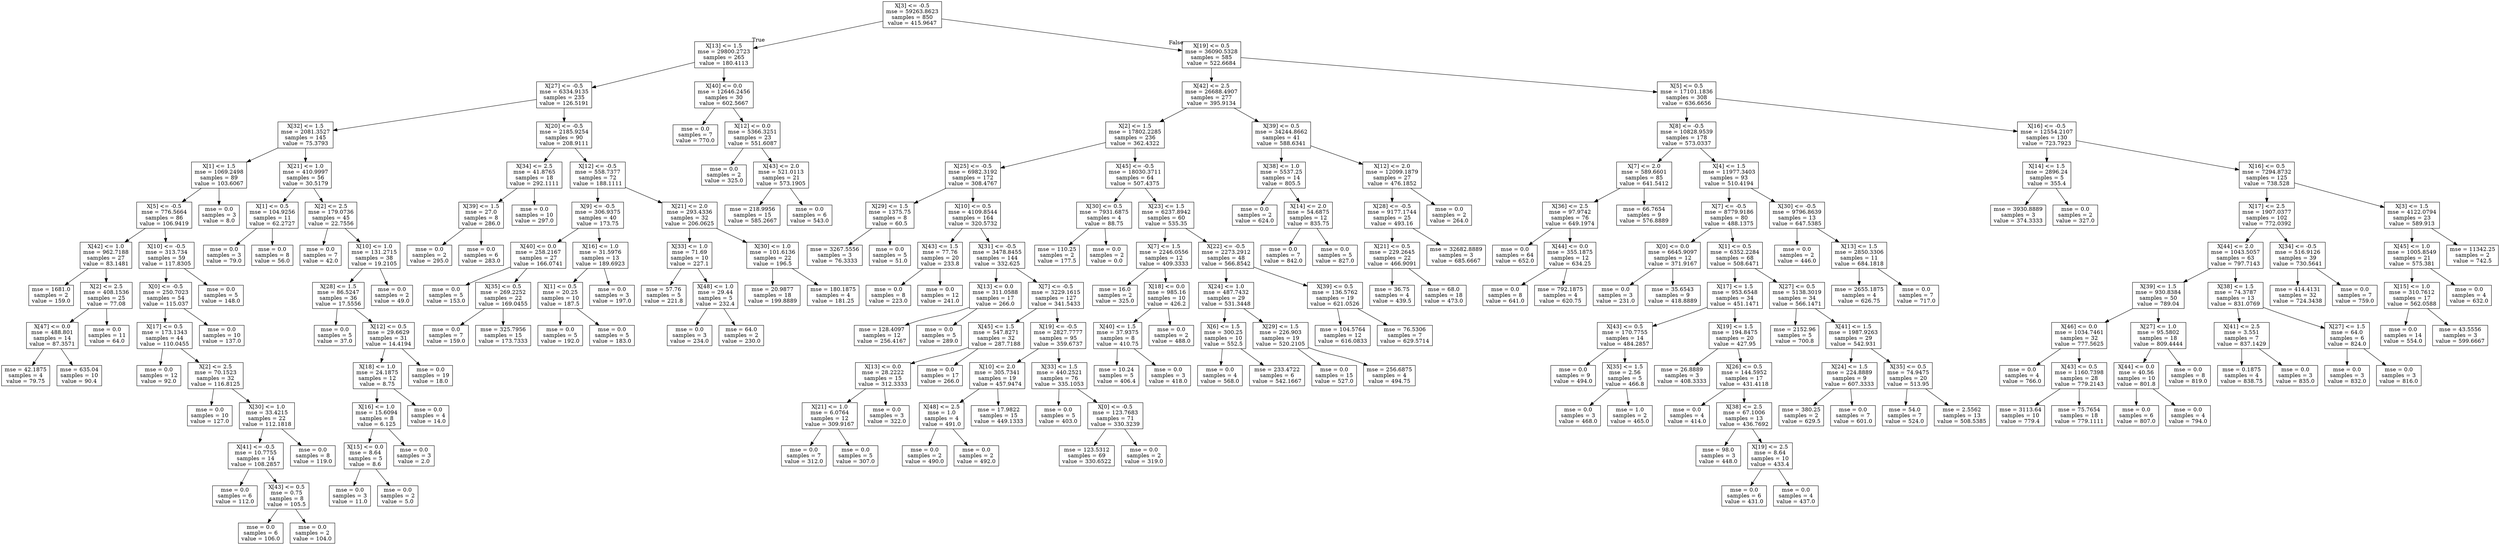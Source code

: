 digraph Tree {
node [shape=box] ;
0 [label="X[3] <= -0.5\nmse = 59263.8623\nsamples = 850\nvalue = 415.9647"] ;
1 [label="X[13] <= 1.5\nmse = 29800.2723\nsamples = 265\nvalue = 180.4113"] ;
0 -> 1 [labeldistance=2.5, labelangle=45, headlabel="True"] ;
2 [label="X[27] <= -0.5\nmse = 6334.9135\nsamples = 235\nvalue = 126.5191"] ;
1 -> 2 ;
3 [label="X[32] <= 1.5\nmse = 2081.3527\nsamples = 145\nvalue = 75.3793"] ;
2 -> 3 ;
4 [label="X[1] <= 1.5\nmse = 1069.2498\nsamples = 89\nvalue = 103.6067"] ;
3 -> 4 ;
5 [label="X[5] <= -0.5\nmse = 776.5664\nsamples = 86\nvalue = 106.9419"] ;
4 -> 5 ;
6 [label="X[42] <= 1.0\nmse = 962.7188\nsamples = 27\nvalue = 83.1481"] ;
5 -> 6 ;
7 [label="mse = 1681.0\nsamples = 2\nvalue = 159.0"] ;
6 -> 7 ;
8 [label="X[2] <= 2.5\nmse = 408.1536\nsamples = 25\nvalue = 77.08"] ;
6 -> 8 ;
9 [label="X[47] <= 0.0\nmse = 488.801\nsamples = 14\nvalue = 87.3571"] ;
8 -> 9 ;
10 [label="mse = 42.1875\nsamples = 4\nvalue = 79.75"] ;
9 -> 10 ;
11 [label="mse = 635.04\nsamples = 10\nvalue = 90.4"] ;
9 -> 11 ;
12 [label="mse = 0.0\nsamples = 11\nvalue = 64.0"] ;
8 -> 12 ;
13 [label="X[10] <= -0.5\nmse = 313.734\nsamples = 59\nvalue = 117.8305"] ;
5 -> 13 ;
14 [label="X[0] <= -0.5\nmse = 250.7023\nsamples = 54\nvalue = 115.037"] ;
13 -> 14 ;
15 [label="X[17] <= 0.5\nmse = 173.1343\nsamples = 44\nvalue = 110.0455"] ;
14 -> 15 ;
16 [label="mse = 0.0\nsamples = 12\nvalue = 92.0"] ;
15 -> 16 ;
17 [label="X[2] <= 2.5\nmse = 70.1523\nsamples = 32\nvalue = 116.8125"] ;
15 -> 17 ;
18 [label="mse = 0.0\nsamples = 10\nvalue = 127.0"] ;
17 -> 18 ;
19 [label="X[30] <= 1.0\nmse = 33.4215\nsamples = 22\nvalue = 112.1818"] ;
17 -> 19 ;
20 [label="X[41] <= -0.5\nmse = 10.7755\nsamples = 14\nvalue = 108.2857"] ;
19 -> 20 ;
21 [label="mse = 0.0\nsamples = 6\nvalue = 112.0"] ;
20 -> 21 ;
22 [label="X[43] <= 0.5\nmse = 0.75\nsamples = 8\nvalue = 105.5"] ;
20 -> 22 ;
23 [label="mse = 0.0\nsamples = 6\nvalue = 106.0"] ;
22 -> 23 ;
24 [label="mse = 0.0\nsamples = 2\nvalue = 104.0"] ;
22 -> 24 ;
25 [label="mse = 0.0\nsamples = 8\nvalue = 119.0"] ;
19 -> 25 ;
26 [label="mse = 0.0\nsamples = 10\nvalue = 137.0"] ;
14 -> 26 ;
27 [label="mse = 0.0\nsamples = 5\nvalue = 148.0"] ;
13 -> 27 ;
28 [label="mse = 0.0\nsamples = 3\nvalue = 8.0"] ;
4 -> 28 ;
29 [label="X[21] <= 1.0\nmse = 410.9997\nsamples = 56\nvalue = 30.5179"] ;
3 -> 29 ;
30 [label="X[1] <= 0.5\nmse = 104.9256\nsamples = 11\nvalue = 62.2727"] ;
29 -> 30 ;
31 [label="mse = 0.0\nsamples = 3\nvalue = 79.0"] ;
30 -> 31 ;
32 [label="mse = 0.0\nsamples = 8\nvalue = 56.0"] ;
30 -> 32 ;
33 [label="X[2] <= 2.5\nmse = 179.0736\nsamples = 45\nvalue = 22.7556"] ;
29 -> 33 ;
34 [label="mse = 0.0\nsamples = 7\nvalue = 42.0"] ;
33 -> 34 ;
35 [label="X[10] <= 1.0\nmse = 131.2715\nsamples = 38\nvalue = 19.2105"] ;
33 -> 35 ;
36 [label="X[28] <= 1.5\nmse = 86.5247\nsamples = 36\nvalue = 17.5556"] ;
35 -> 36 ;
37 [label="mse = 0.0\nsamples = 5\nvalue = 37.0"] ;
36 -> 37 ;
38 [label="X[12] <= 0.5\nmse = 29.6629\nsamples = 31\nvalue = 14.4194"] ;
36 -> 38 ;
39 [label="X[18] <= 1.0\nmse = 24.1875\nsamples = 12\nvalue = 8.75"] ;
38 -> 39 ;
40 [label="X[16] <= 1.0\nmse = 15.6094\nsamples = 8\nvalue = 6.125"] ;
39 -> 40 ;
41 [label="X[15] <= 0.0\nmse = 8.64\nsamples = 5\nvalue = 8.6"] ;
40 -> 41 ;
42 [label="mse = 0.0\nsamples = 3\nvalue = 11.0"] ;
41 -> 42 ;
43 [label="mse = 0.0\nsamples = 2\nvalue = 5.0"] ;
41 -> 43 ;
44 [label="mse = 0.0\nsamples = 3\nvalue = 2.0"] ;
40 -> 44 ;
45 [label="mse = 0.0\nsamples = 4\nvalue = 14.0"] ;
39 -> 45 ;
46 [label="mse = 0.0\nsamples = 19\nvalue = 18.0"] ;
38 -> 46 ;
47 [label="mse = 0.0\nsamples = 2\nvalue = 49.0"] ;
35 -> 47 ;
48 [label="X[20] <= -0.5\nmse = 2185.9254\nsamples = 90\nvalue = 208.9111"] ;
2 -> 48 ;
49 [label="X[34] <= 2.5\nmse = 41.8765\nsamples = 18\nvalue = 292.1111"] ;
48 -> 49 ;
50 [label="X[39] <= 1.5\nmse = 27.0\nsamples = 8\nvalue = 286.0"] ;
49 -> 50 ;
51 [label="mse = 0.0\nsamples = 2\nvalue = 295.0"] ;
50 -> 51 ;
52 [label="mse = 0.0\nsamples = 6\nvalue = 283.0"] ;
50 -> 52 ;
53 [label="mse = 0.0\nsamples = 10\nvalue = 297.0"] ;
49 -> 53 ;
54 [label="X[12] <= -0.5\nmse = 558.7377\nsamples = 72\nvalue = 188.1111"] ;
48 -> 54 ;
55 [label="X[9] <= -0.5\nmse = 306.9375\nsamples = 40\nvalue = 173.75"] ;
54 -> 55 ;
56 [label="X[40] <= 0.0\nmse = 258.2167\nsamples = 27\nvalue = 166.0741"] ;
55 -> 56 ;
57 [label="mse = 0.0\nsamples = 5\nvalue = 153.0"] ;
56 -> 57 ;
58 [label="X[35] <= 0.5\nmse = 269.2252\nsamples = 22\nvalue = 169.0455"] ;
56 -> 58 ;
59 [label="mse = 0.0\nsamples = 7\nvalue = 159.0"] ;
58 -> 59 ;
60 [label="mse = 325.7956\nsamples = 15\nvalue = 173.7333"] ;
58 -> 60 ;
61 [label="X[16] <= 1.0\nmse = 31.5976\nsamples = 13\nvalue = 189.6923"] ;
55 -> 61 ;
62 [label="X[1] <= 0.5\nmse = 20.25\nsamples = 10\nvalue = 187.5"] ;
61 -> 62 ;
63 [label="mse = 0.0\nsamples = 5\nvalue = 192.0"] ;
62 -> 63 ;
64 [label="mse = 0.0\nsamples = 5\nvalue = 183.0"] ;
62 -> 64 ;
65 [label="mse = 0.0\nsamples = 3\nvalue = 197.0"] ;
61 -> 65 ;
66 [label="X[21] <= 2.0\nmse = 293.4336\nsamples = 32\nvalue = 206.0625"] ;
54 -> 66 ;
67 [label="X[33] <= 1.0\nmse = 71.69\nsamples = 10\nvalue = 227.1"] ;
66 -> 67 ;
68 [label="mse = 57.76\nsamples = 5\nvalue = 221.8"] ;
67 -> 68 ;
69 [label="X[48] <= 1.0\nmse = 29.44\nsamples = 5\nvalue = 232.4"] ;
67 -> 69 ;
70 [label="mse = 0.0\nsamples = 3\nvalue = 234.0"] ;
69 -> 70 ;
71 [label="mse = 64.0\nsamples = 2\nvalue = 230.0"] ;
69 -> 71 ;
72 [label="X[30] <= 1.0\nmse = 101.6136\nsamples = 22\nvalue = 196.5"] ;
66 -> 72 ;
73 [label="mse = 20.9877\nsamples = 18\nvalue = 199.8889"] ;
72 -> 73 ;
74 [label="mse = 180.1875\nsamples = 4\nvalue = 181.25"] ;
72 -> 74 ;
75 [label="X[40] <= 0.0\nmse = 12646.2456\nsamples = 30\nvalue = 602.5667"] ;
1 -> 75 ;
76 [label="mse = 0.0\nsamples = 7\nvalue = 770.0"] ;
75 -> 76 ;
77 [label="X[12] <= 0.0\nmse = 5366.3251\nsamples = 23\nvalue = 551.6087"] ;
75 -> 77 ;
78 [label="mse = 0.0\nsamples = 2\nvalue = 325.0"] ;
77 -> 78 ;
79 [label="X[43] <= 2.0\nmse = 521.0113\nsamples = 21\nvalue = 573.1905"] ;
77 -> 79 ;
80 [label="mse = 218.9956\nsamples = 15\nvalue = 585.2667"] ;
79 -> 80 ;
81 [label="mse = 0.0\nsamples = 6\nvalue = 543.0"] ;
79 -> 81 ;
82 [label="X[19] <= 0.5\nmse = 36090.5328\nsamples = 585\nvalue = 522.6684"] ;
0 -> 82 [labeldistance=2.5, labelangle=-45, headlabel="False"] ;
83 [label="X[42] <= 2.5\nmse = 26688.4907\nsamples = 277\nvalue = 395.9134"] ;
82 -> 83 ;
84 [label="X[2] <= 1.5\nmse = 17802.2285\nsamples = 236\nvalue = 362.4322"] ;
83 -> 84 ;
85 [label="X[25] <= -0.5\nmse = 6982.3192\nsamples = 172\nvalue = 308.4767"] ;
84 -> 85 ;
86 [label="X[29] <= 1.5\nmse = 1375.75\nsamples = 8\nvalue = 60.5"] ;
85 -> 86 ;
87 [label="mse = 3267.5556\nsamples = 3\nvalue = 76.3333"] ;
86 -> 87 ;
88 [label="mse = 0.0\nsamples = 5\nvalue = 51.0"] ;
86 -> 88 ;
89 [label="X[10] <= 0.5\nmse = 4109.8544\nsamples = 164\nvalue = 320.5732"] ;
85 -> 89 ;
90 [label="X[43] <= 1.5\nmse = 77.76\nsamples = 20\nvalue = 233.8"] ;
89 -> 90 ;
91 [label="mse = 0.0\nsamples = 8\nvalue = 223.0"] ;
90 -> 91 ;
92 [label="mse = 0.0\nsamples = 12\nvalue = 241.0"] ;
90 -> 92 ;
93 [label="X[31] <= -0.5\nmse = 3478.8455\nsamples = 144\nvalue = 332.625"] ;
89 -> 93 ;
94 [label="X[13] <= 0.0\nmse = 311.0588\nsamples = 17\nvalue = 266.0"] ;
93 -> 94 ;
95 [label="mse = 128.4097\nsamples = 12\nvalue = 256.4167"] ;
94 -> 95 ;
96 [label="mse = 0.0\nsamples = 5\nvalue = 289.0"] ;
94 -> 96 ;
97 [label="X[7] <= -0.5\nmse = 3229.1615\nsamples = 127\nvalue = 341.5433"] ;
93 -> 97 ;
98 [label="X[45] <= 1.5\nmse = 547.8271\nsamples = 32\nvalue = 287.7188"] ;
97 -> 98 ;
99 [label="X[13] <= 0.0\nmse = 28.2222\nsamples = 15\nvalue = 312.3333"] ;
98 -> 99 ;
100 [label="X[21] <= 1.0\nmse = 6.0764\nsamples = 12\nvalue = 309.9167"] ;
99 -> 100 ;
101 [label="mse = 0.0\nsamples = 7\nvalue = 312.0"] ;
100 -> 101 ;
102 [label="mse = 0.0\nsamples = 5\nvalue = 307.0"] ;
100 -> 102 ;
103 [label="mse = 0.0\nsamples = 3\nvalue = 322.0"] ;
99 -> 103 ;
104 [label="mse = 0.0\nsamples = 17\nvalue = 266.0"] ;
98 -> 104 ;
105 [label="X[19] <= -0.5\nmse = 2827.7777\nsamples = 95\nvalue = 359.6737"] ;
97 -> 105 ;
106 [label="X[10] <= 2.0\nmse = 305.7341\nsamples = 19\nvalue = 457.9474"] ;
105 -> 106 ;
107 [label="X[48] <= 2.5\nmse = 1.0\nsamples = 4\nvalue = 491.0"] ;
106 -> 107 ;
108 [label="mse = 0.0\nsamples = 2\nvalue = 490.0"] ;
107 -> 108 ;
109 [label="mse = 0.0\nsamples = 2\nvalue = 492.0"] ;
107 -> 109 ;
110 [label="mse = 17.9822\nsamples = 15\nvalue = 449.1333"] ;
106 -> 110 ;
111 [label="X[33] <= 1.5\nmse = 440.2521\nsamples = 76\nvalue = 335.1053"] ;
105 -> 111 ;
112 [label="mse = 0.0\nsamples = 5\nvalue = 403.0"] ;
111 -> 112 ;
113 [label="X[0] <= -0.5\nmse = 123.7683\nsamples = 71\nvalue = 330.3239"] ;
111 -> 113 ;
114 [label="mse = 123.5312\nsamples = 69\nvalue = 330.6522"] ;
113 -> 114 ;
115 [label="mse = 0.0\nsamples = 2\nvalue = 319.0"] ;
113 -> 115 ;
116 [label="X[45] <= -0.5\nmse = 18030.3711\nsamples = 64\nvalue = 507.4375"] ;
84 -> 116 ;
117 [label="X[30] <= 0.5\nmse = 7931.6875\nsamples = 4\nvalue = 88.75"] ;
116 -> 117 ;
118 [label="mse = 110.25\nsamples = 2\nvalue = 177.5"] ;
117 -> 118 ;
119 [label="mse = 0.0\nsamples = 2\nvalue = 0.0"] ;
117 -> 119 ;
120 [label="X[23] <= 1.5\nmse = 6237.8942\nsamples = 60\nvalue = 535.35"] ;
116 -> 120 ;
121 [label="X[7] <= 1.5\nmse = 2246.0556\nsamples = 12\nvalue = 409.3333"] ;
120 -> 121 ;
122 [label="mse = 16.0\nsamples = 2\nvalue = 325.0"] ;
121 -> 122 ;
123 [label="X[18] <= 0.0\nmse = 985.16\nsamples = 10\nvalue = 426.2"] ;
121 -> 123 ;
124 [label="X[40] <= 1.5\nmse = 37.9375\nsamples = 8\nvalue = 410.75"] ;
123 -> 124 ;
125 [label="mse = 10.24\nsamples = 5\nvalue = 406.4"] ;
124 -> 125 ;
126 [label="mse = 0.0\nsamples = 3\nvalue = 418.0"] ;
124 -> 126 ;
127 [label="mse = 0.0\nsamples = 2\nvalue = 488.0"] ;
123 -> 127 ;
128 [label="X[22] <= -0.5\nmse = 2273.2912\nsamples = 48\nvalue = 566.8542"] ;
120 -> 128 ;
129 [label="X[24] <= 1.0\nmse = 487.7432\nsamples = 29\nvalue = 531.3448"] ;
128 -> 129 ;
130 [label="X[6] <= 1.5\nmse = 300.25\nsamples = 10\nvalue = 552.5"] ;
129 -> 130 ;
131 [label="mse = 0.0\nsamples = 4\nvalue = 568.0"] ;
130 -> 131 ;
132 [label="mse = 233.4722\nsamples = 6\nvalue = 542.1667"] ;
130 -> 132 ;
133 [label="X[29] <= 1.5\nmse = 226.903\nsamples = 19\nvalue = 520.2105"] ;
129 -> 133 ;
134 [label="mse = 0.0\nsamples = 15\nvalue = 527.0"] ;
133 -> 134 ;
135 [label="mse = 256.6875\nsamples = 4\nvalue = 494.75"] ;
133 -> 135 ;
136 [label="X[39] <= 0.5\nmse = 136.5762\nsamples = 19\nvalue = 621.0526"] ;
128 -> 136 ;
137 [label="mse = 104.5764\nsamples = 12\nvalue = 616.0833"] ;
136 -> 137 ;
138 [label="mse = 76.5306\nsamples = 7\nvalue = 629.5714"] ;
136 -> 138 ;
139 [label="X[39] <= 0.5\nmse = 34244.8662\nsamples = 41\nvalue = 588.6341"] ;
83 -> 139 ;
140 [label="X[38] <= 1.0\nmse = 5537.25\nsamples = 14\nvalue = 805.5"] ;
139 -> 140 ;
141 [label="mse = 0.0\nsamples = 2\nvalue = 624.0"] ;
140 -> 141 ;
142 [label="X[14] <= 2.0\nmse = 54.6875\nsamples = 12\nvalue = 835.75"] ;
140 -> 142 ;
143 [label="mse = 0.0\nsamples = 7\nvalue = 842.0"] ;
142 -> 143 ;
144 [label="mse = 0.0\nsamples = 5\nvalue = 827.0"] ;
142 -> 144 ;
145 [label="X[12] <= 2.0\nmse = 12099.1879\nsamples = 27\nvalue = 476.1852"] ;
139 -> 145 ;
146 [label="X[28] <= -0.5\nmse = 9177.1744\nsamples = 25\nvalue = 493.16"] ;
145 -> 146 ;
147 [label="X[21] <= 0.5\nmse = 229.2645\nsamples = 22\nvalue = 466.9091"] ;
146 -> 147 ;
148 [label="mse = 36.75\nsamples = 4\nvalue = 439.5"] ;
147 -> 148 ;
149 [label="mse = 68.0\nsamples = 18\nvalue = 473.0"] ;
147 -> 149 ;
150 [label="mse = 32682.8889\nsamples = 3\nvalue = 685.6667"] ;
146 -> 150 ;
151 [label="mse = 0.0\nsamples = 2\nvalue = 264.0"] ;
145 -> 151 ;
152 [label="X[5] <= 0.5\nmse = 17101.1836\nsamples = 308\nvalue = 636.6656"] ;
82 -> 152 ;
153 [label="X[8] <= -0.5\nmse = 10828.9539\nsamples = 178\nvalue = 573.0337"] ;
152 -> 153 ;
154 [label="X[7] <= 2.0\nmse = 589.6601\nsamples = 85\nvalue = 641.5412"] ;
153 -> 154 ;
155 [label="X[36] <= 2.5\nmse = 97.9742\nsamples = 76\nvalue = 649.1974"] ;
154 -> 155 ;
156 [label="mse = 0.0\nsamples = 64\nvalue = 652.0"] ;
155 -> 156 ;
157 [label="X[44] <= 0.0\nmse = 355.1875\nsamples = 12\nvalue = 634.25"] ;
155 -> 157 ;
158 [label="mse = 0.0\nsamples = 8\nvalue = 641.0"] ;
157 -> 158 ;
159 [label="mse = 792.1875\nsamples = 4\nvalue = 620.75"] ;
157 -> 159 ;
160 [label="mse = 66.7654\nsamples = 9\nvalue = 576.8889"] ;
154 -> 160 ;
161 [label="X[4] <= 1.5\nmse = 11977.3403\nsamples = 93\nvalue = 510.4194"] ;
153 -> 161 ;
162 [label="X[7] <= -0.5\nmse = 8779.9186\nsamples = 80\nvalue = 488.1375"] ;
161 -> 162 ;
163 [label="X[0] <= 0.0\nmse = 6645.9097\nsamples = 12\nvalue = 371.9167"] ;
162 -> 163 ;
164 [label="mse = 0.0\nsamples = 3\nvalue = 231.0"] ;
163 -> 164 ;
165 [label="mse = 35.6543\nsamples = 9\nvalue = 418.8889"] ;
163 -> 165 ;
166 [label="X[1] <= 0.5\nmse = 6352.2284\nsamples = 68\nvalue = 508.6471"] ;
162 -> 166 ;
167 [label="X[17] <= 1.5\nmse = 953.6548\nsamples = 34\nvalue = 451.1471"] ;
166 -> 167 ;
168 [label="X[43] <= 0.5\nmse = 170.7755\nsamples = 14\nvalue = 484.2857"] ;
167 -> 168 ;
169 [label="mse = 0.0\nsamples = 9\nvalue = 494.0"] ;
168 -> 169 ;
170 [label="X[35] <= 1.5\nmse = 2.56\nsamples = 5\nvalue = 466.8"] ;
168 -> 170 ;
171 [label="mse = 0.0\nsamples = 3\nvalue = 468.0"] ;
170 -> 171 ;
172 [label="mse = 1.0\nsamples = 2\nvalue = 465.0"] ;
170 -> 172 ;
173 [label="X[19] <= 1.5\nmse = 194.8475\nsamples = 20\nvalue = 427.95"] ;
167 -> 173 ;
174 [label="mse = 26.8889\nsamples = 3\nvalue = 408.3333"] ;
173 -> 174 ;
175 [label="X[26] <= 0.5\nmse = 144.5952\nsamples = 17\nvalue = 431.4118"] ;
173 -> 175 ;
176 [label="mse = 0.0\nsamples = 4\nvalue = 414.0"] ;
175 -> 176 ;
177 [label="X[38] <= 2.5\nmse = 67.1006\nsamples = 13\nvalue = 436.7692"] ;
175 -> 177 ;
178 [label="mse = 98.0\nsamples = 3\nvalue = 448.0"] ;
177 -> 178 ;
179 [label="X[19] <= 2.5\nmse = 8.64\nsamples = 10\nvalue = 433.4"] ;
177 -> 179 ;
180 [label="mse = 0.0\nsamples = 6\nvalue = 431.0"] ;
179 -> 180 ;
181 [label="mse = 0.0\nsamples = 4\nvalue = 437.0"] ;
179 -> 181 ;
182 [label="X[27] <= 0.5\nmse = 5138.3019\nsamples = 34\nvalue = 566.1471"] ;
166 -> 182 ;
183 [label="mse = 2152.96\nsamples = 5\nvalue = 700.8"] ;
182 -> 183 ;
184 [label="X[41] <= 1.5\nmse = 1987.9263\nsamples = 29\nvalue = 542.931"] ;
182 -> 184 ;
185 [label="X[24] <= 1.5\nmse = 224.8889\nsamples = 9\nvalue = 607.3333"] ;
184 -> 185 ;
186 [label="mse = 380.25\nsamples = 2\nvalue = 629.5"] ;
185 -> 186 ;
187 [label="mse = 0.0\nsamples = 7\nvalue = 601.0"] ;
185 -> 187 ;
188 [label="X[35] <= 0.5\nmse = 74.9475\nsamples = 20\nvalue = 513.95"] ;
184 -> 188 ;
189 [label="mse = 54.0\nsamples = 7\nvalue = 524.0"] ;
188 -> 189 ;
190 [label="mse = 2.5562\nsamples = 13\nvalue = 508.5385"] ;
188 -> 190 ;
191 [label="X[30] <= -0.5\nmse = 9796.8639\nsamples = 13\nvalue = 647.5385"] ;
161 -> 191 ;
192 [label="mse = 0.0\nsamples = 2\nvalue = 446.0"] ;
191 -> 192 ;
193 [label="X[13] <= 1.5\nmse = 2850.3306\nsamples = 11\nvalue = 684.1818"] ;
191 -> 193 ;
194 [label="mse = 2655.1875\nsamples = 4\nvalue = 626.75"] ;
193 -> 194 ;
195 [label="mse = 0.0\nsamples = 7\nvalue = 717.0"] ;
193 -> 195 ;
196 [label="X[16] <= -0.5\nmse = 12554.2107\nsamples = 130\nvalue = 723.7923"] ;
152 -> 196 ;
197 [label="X[14] <= 1.5\nmse = 2896.24\nsamples = 5\nvalue = 355.4"] ;
196 -> 197 ;
198 [label="mse = 3930.8889\nsamples = 3\nvalue = 374.3333"] ;
197 -> 198 ;
199 [label="mse = 0.0\nsamples = 2\nvalue = 327.0"] ;
197 -> 199 ;
200 [label="X[16] <= 0.5\nmse = 7294.8732\nsamples = 125\nvalue = 738.528"] ;
196 -> 200 ;
201 [label="X[17] <= 2.5\nmse = 1907.0377\nsamples = 102\nvalue = 772.0392"] ;
200 -> 201 ;
202 [label="X[44] <= 2.0\nmse = 1043.5057\nsamples = 63\nvalue = 797.7143"] ;
201 -> 202 ;
203 [label="X[39] <= 1.5\nmse = 930.8384\nsamples = 50\nvalue = 789.04"] ;
202 -> 203 ;
204 [label="X[46] <= 0.0\nmse = 1034.7461\nsamples = 32\nvalue = 777.5625"] ;
203 -> 204 ;
205 [label="mse = 0.0\nsamples = 4\nvalue = 766.0"] ;
204 -> 205 ;
206 [label="X[43] <= 0.5\nmse = 1160.7398\nsamples = 28\nvalue = 779.2143"] ;
204 -> 206 ;
207 [label="mse = 3113.64\nsamples = 10\nvalue = 779.4"] ;
206 -> 207 ;
208 [label="mse = 75.7654\nsamples = 18\nvalue = 779.1111"] ;
206 -> 208 ;
209 [label="X[27] <= 1.0\nmse = 95.5802\nsamples = 18\nvalue = 809.4444"] ;
203 -> 209 ;
210 [label="X[44] <= 0.0\nmse = 40.56\nsamples = 10\nvalue = 801.8"] ;
209 -> 210 ;
211 [label="mse = 0.0\nsamples = 6\nvalue = 807.0"] ;
210 -> 211 ;
212 [label="mse = 0.0\nsamples = 4\nvalue = 794.0"] ;
210 -> 212 ;
213 [label="mse = 0.0\nsamples = 8\nvalue = 819.0"] ;
209 -> 213 ;
214 [label="X[38] <= 1.5\nmse = 74.3787\nsamples = 13\nvalue = 831.0769"] ;
202 -> 214 ;
215 [label="X[41] <= 2.5\nmse = 3.551\nsamples = 7\nvalue = 837.1429"] ;
214 -> 215 ;
216 [label="mse = 0.1875\nsamples = 4\nvalue = 838.75"] ;
215 -> 216 ;
217 [label="mse = 0.0\nsamples = 3\nvalue = 835.0"] ;
215 -> 217 ;
218 [label="X[27] <= 1.5\nmse = 64.0\nsamples = 6\nvalue = 824.0"] ;
214 -> 218 ;
219 [label="mse = 0.0\nsamples = 3\nvalue = 832.0"] ;
218 -> 219 ;
220 [label="mse = 0.0\nsamples = 3\nvalue = 816.0"] ;
218 -> 220 ;
221 [label="X[34] <= -0.5\nmse = 516.9126\nsamples = 39\nvalue = 730.5641"] ;
201 -> 221 ;
222 [label="mse = 414.4131\nsamples = 32\nvalue = 724.3438"] ;
221 -> 222 ;
223 [label="mse = 0.0\nsamples = 7\nvalue = 759.0"] ;
221 -> 223 ;
224 [label="X[3] <= 1.5\nmse = 4122.0794\nsamples = 23\nvalue = 589.913"] ;
200 -> 224 ;
225 [label="X[45] <= 1.0\nmse = 1005.8549\nsamples = 21\nvalue = 575.381"] ;
224 -> 225 ;
226 [label="X[15] <= 1.0\nmse = 310.7612\nsamples = 17\nvalue = 562.0588"] ;
225 -> 226 ;
227 [label="mse = 0.0\nsamples = 14\nvalue = 554.0"] ;
226 -> 227 ;
228 [label="mse = 43.5556\nsamples = 3\nvalue = 599.6667"] ;
226 -> 228 ;
229 [label="mse = 0.0\nsamples = 4\nvalue = 632.0"] ;
225 -> 229 ;
230 [label="mse = 11342.25\nsamples = 2\nvalue = 742.5"] ;
224 -> 230 ;
}